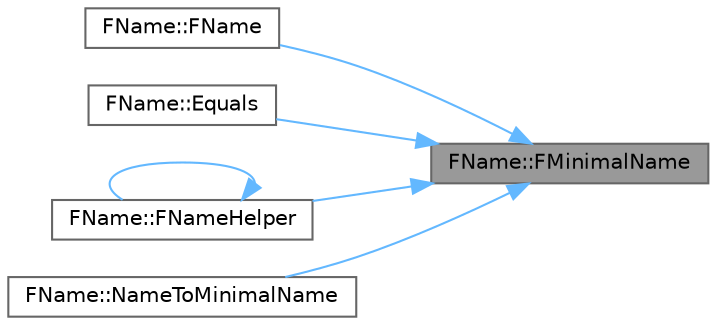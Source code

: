 digraph "FName::FMinimalName"
{
 // INTERACTIVE_SVG=YES
 // LATEX_PDF_SIZE
  bgcolor="transparent";
  edge [fontname=Helvetica,fontsize=10,labelfontname=Helvetica,labelfontsize=10];
  node [fontname=Helvetica,fontsize=10,shape=box,height=0.2,width=0.4];
  rankdir="RL";
  Node1 [id="Node000001",label="FName::FMinimalName",height=0.2,width=0.4,color="gray40", fillcolor="grey60", style="filled", fontcolor="black",tooltip=" "];
  Node1 -> Node2 [id="edge1_Node000001_Node000002",dir="back",color="steelblue1",style="solid",tooltip=" "];
  Node2 [id="Node000002",label="FName::FName",height=0.2,width=0.4,color="grey40", fillcolor="white", style="filled",URL="$d0/d53/classFName.html#a93b46e9a707eb64a05d7f1f0374bcef8",tooltip=" "];
  Node1 -> Node3 [id="edge2_Node000001_Node000003",dir="back",color="steelblue1",style="solid",tooltip=" "];
  Node3 [id="Node000003",label="FName::Equals",height=0.2,width=0.4,color="grey40", fillcolor="white", style="filled",URL="$d0/d53/classFName.html#adc04fd15dac9b6c285d91094a957577e",tooltip=" "];
  Node1 -> Node4 [id="edge3_Node000001_Node000004",dir="back",color="steelblue1",style="solid",tooltip=" "];
  Node4 [id="Node000004",label="FName::FNameHelper",height=0.2,width=0.4,color="grey40", fillcolor="white", style="filled",URL="$d0/d53/classFName.html#a56440d2198d4aab5d8bd0181eeb27644",tooltip=" "];
  Node4 -> Node4 [id="edge4_Node000004_Node000004",dir="back",color="steelblue1",style="solid",tooltip=" "];
  Node1 -> Node5 [id="edge5_Node000001_Node000005",dir="back",color="steelblue1",style="solid",tooltip=" "];
  Node5 [id="Node000005",label="FName::NameToMinimalName",height=0.2,width=0.4,color="grey40", fillcolor="white", style="filled",URL="$d0/d53/classFName.html#ab41bc7625e2b138debacda736c7189b3",tooltip=" "];
}

